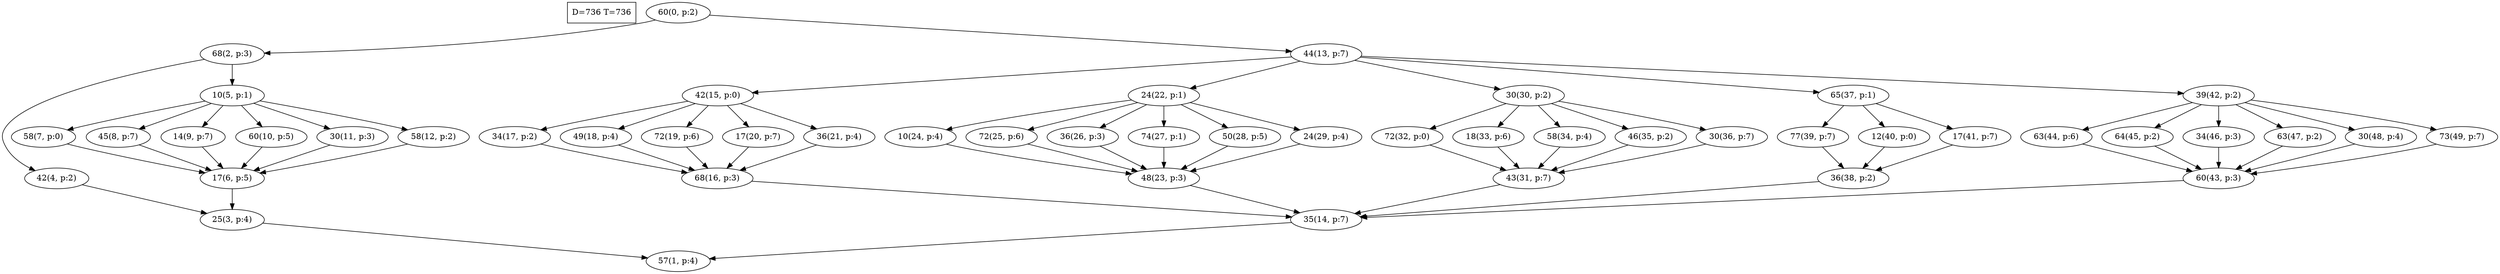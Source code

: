 digraph Task {
i [shape=box, label="D=736 T=736"]; 
0 [label="60(0, p:2)"];
1 [label="57(1, p:4)"];
2 [label="68(2, p:3)"];
3 [label="25(3, p:4)"];
4 [label="42(4, p:2)"];
5 [label="10(5, p:1)"];
6 [label="17(6, p:5)"];
7 [label="58(7, p:0)"];
8 [label="45(8, p:7)"];
9 [label="14(9, p:7)"];
10 [label="60(10, p:5)"];
11 [label="30(11, p:3)"];
12 [label="58(12, p:2)"];
13 [label="44(13, p:7)"];
14 [label="35(14, p:7)"];
15 [label="42(15, p:0)"];
16 [label="68(16, p:3)"];
17 [label="34(17, p:2)"];
18 [label="49(18, p:4)"];
19 [label="72(19, p:6)"];
20 [label="17(20, p:7)"];
21 [label="36(21, p:4)"];
22 [label="24(22, p:1)"];
23 [label="48(23, p:3)"];
24 [label="10(24, p:4)"];
25 [label="72(25, p:6)"];
26 [label="36(26, p:3)"];
27 [label="74(27, p:1)"];
28 [label="50(28, p:5)"];
29 [label="24(29, p:4)"];
30 [label="30(30, p:2)"];
31 [label="43(31, p:7)"];
32 [label="72(32, p:0)"];
33 [label="18(33, p:6)"];
34 [label="58(34, p:4)"];
35 [label="46(35, p:2)"];
36 [label="30(36, p:7)"];
37 [label="65(37, p:1)"];
38 [label="36(38, p:2)"];
39 [label="77(39, p:7)"];
40 [label="12(40, p:0)"];
41 [label="17(41, p:7)"];
42 [label="39(42, p:2)"];
43 [label="60(43, p:3)"];
44 [label="63(44, p:6)"];
45 [label="64(45, p:2)"];
46 [label="34(46, p:3)"];
47 [label="63(47, p:2)"];
48 [label="30(48, p:4)"];
49 [label="73(49, p:7)"];
0 -> 2;
0 -> 13;
2 -> 4;
2 -> 5;
3 -> 1;
4 -> 3;
5 -> 7;
5 -> 8;
5 -> 9;
5 -> 10;
5 -> 11;
5 -> 12;
6 -> 3;
7 -> 6;
8 -> 6;
9 -> 6;
10 -> 6;
11 -> 6;
12 -> 6;
13 -> 15;
13 -> 22;
13 -> 30;
13 -> 37;
13 -> 42;
14 -> 1;
15 -> 17;
15 -> 18;
15 -> 19;
15 -> 20;
15 -> 21;
16 -> 14;
17 -> 16;
18 -> 16;
19 -> 16;
20 -> 16;
21 -> 16;
22 -> 24;
22 -> 25;
22 -> 26;
22 -> 27;
22 -> 28;
22 -> 29;
23 -> 14;
24 -> 23;
25 -> 23;
26 -> 23;
27 -> 23;
28 -> 23;
29 -> 23;
30 -> 32;
30 -> 33;
30 -> 34;
30 -> 35;
30 -> 36;
31 -> 14;
32 -> 31;
33 -> 31;
34 -> 31;
35 -> 31;
36 -> 31;
37 -> 39;
37 -> 40;
37 -> 41;
38 -> 14;
39 -> 38;
40 -> 38;
41 -> 38;
42 -> 44;
42 -> 45;
42 -> 46;
42 -> 47;
42 -> 48;
42 -> 49;
43 -> 14;
44 -> 43;
45 -> 43;
46 -> 43;
47 -> 43;
48 -> 43;
49 -> 43;
}